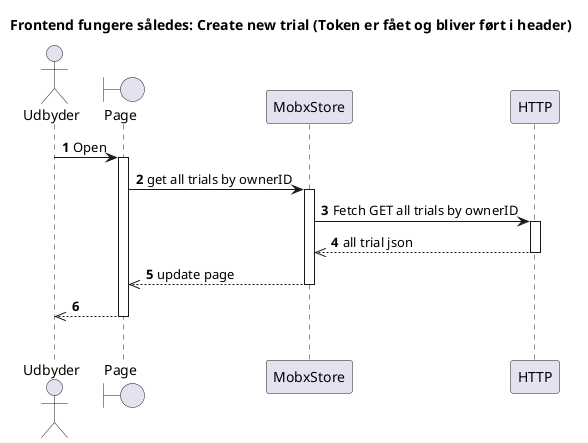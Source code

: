 @startuml
'https://plantuml.com/sequence-diagram

title Frontend fungere således: Create new trial (Token er fået og bliver ført i header)

actor    Udbyder            as udbyd
boundary    Page        as page
participant MobxStore as mobx


participant HTTP as request
autoactivate on

autonumber
udbyd -> page : Open
page -> mobx :get all trials by ownerID
mobx -> request : Fetch GET all trials by ownerID
request -->> mobx : all trial json
deactivate request
mobx -->> page : update page
deactivate mobx
page -->> udbyd
deactivate page
deactivate udbyd

Group HTTP 400




@enduml
